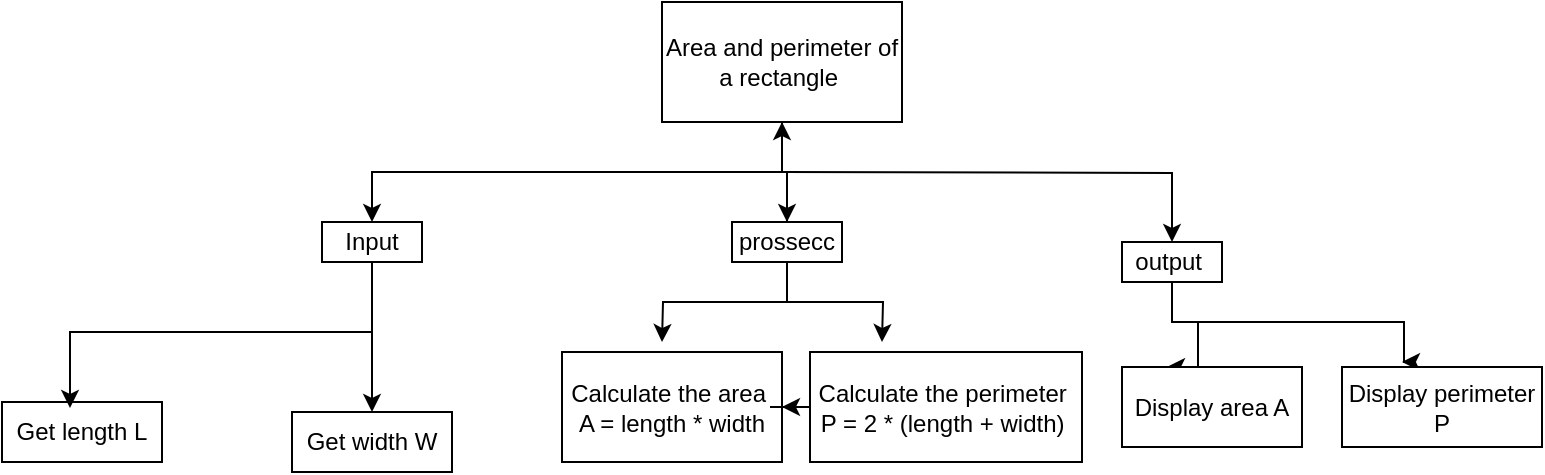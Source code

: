 <mxfile version="26.0.16">
  <diagram id="C5RBs43oDa-KdzZeNtuy" name="Page-1">
    <mxGraphModel dx="840" dy="600" grid="1" gridSize="10" guides="1" tooltips="1" connect="1" arrows="1" fold="1" page="1" pageScale="1" pageWidth="827" pageHeight="1169" math="0" shadow="0">
      <root>
        <mxCell id="WIyWlLk6GJQsqaUBKTNV-0" />
        <mxCell id="WIyWlLk6GJQsqaUBKTNV-1" parent="WIyWlLk6GJQsqaUBKTNV-0" />
        <mxCell id="3LglYpqWa5ygs2vzz9fM-13" style="edgeStyle=orthogonalEdgeStyle;rounded=0;orthogonalLoop=1;jettySize=auto;html=1;entryX=0.5;entryY=0;entryDx=0;entryDy=0;" parent="WIyWlLk6GJQsqaUBKTNV-1" source="3LglYpqWa5ygs2vzz9fM-1" target="3LglYpqWa5ygs2vzz9fM-10" edge="1">
          <mxGeometry relative="1" as="geometry" />
        </mxCell>
        <mxCell id="3LglYpqWa5ygs2vzz9fM-1" value="Area and perimeter of a rectangle&amp;nbsp;" style="rounded=0;whiteSpace=wrap;html=1;" parent="WIyWlLk6GJQsqaUBKTNV-1" vertex="1">
          <mxGeometry x="340" y="30" width="120" height="60" as="geometry" />
        </mxCell>
        <mxCell id="3LglYpqWa5ygs2vzz9fM-35" style="edgeStyle=orthogonalEdgeStyle;rounded=0;orthogonalLoop=1;jettySize=auto;html=1;" parent="WIyWlLk6GJQsqaUBKTNV-1" source="3LglYpqWa5ygs2vzz9fM-9" target="3LglYpqWa5ygs2vzz9fM-17" edge="1">
          <mxGeometry relative="1" as="geometry" />
        </mxCell>
        <mxCell id="3LglYpqWa5ygs2vzz9fM-9" value="Input" style="rounded=0;whiteSpace=wrap;html=1;" parent="WIyWlLk6GJQsqaUBKTNV-1" vertex="1">
          <mxGeometry x="170" y="140" width="50" height="20" as="geometry" />
        </mxCell>
        <mxCell id="3LglYpqWa5ygs2vzz9fM-22" value="" style="edgeStyle=orthogonalEdgeStyle;rounded=0;orthogonalLoop=1;jettySize=auto;html=1;" parent="WIyWlLk6GJQsqaUBKTNV-1" source="3LglYpqWa5ygs2vzz9fM-10" target="3LglYpqWa5ygs2vzz9fM-1" edge="1">
          <mxGeometry relative="1" as="geometry" />
        </mxCell>
        <mxCell id="3LglYpqWa5ygs2vzz9fM-36" style="edgeStyle=orthogonalEdgeStyle;rounded=0;orthogonalLoop=1;jettySize=auto;html=1;exitX=0.5;exitY=1;exitDx=0;exitDy=0;" parent="WIyWlLk6GJQsqaUBKTNV-1" source="3LglYpqWa5ygs2vzz9fM-10" edge="1">
          <mxGeometry relative="1" as="geometry">
            <mxPoint x="340" y="200" as="targetPoint" />
          </mxGeometry>
        </mxCell>
        <mxCell id="3LglYpqWa5ygs2vzz9fM-37" style="edgeStyle=orthogonalEdgeStyle;rounded=0;orthogonalLoop=1;jettySize=auto;html=1;exitX=0.5;exitY=1;exitDx=0;exitDy=0;" parent="WIyWlLk6GJQsqaUBKTNV-1" source="3LglYpqWa5ygs2vzz9fM-10" edge="1">
          <mxGeometry relative="1" as="geometry">
            <mxPoint x="450" y="200" as="targetPoint" />
          </mxGeometry>
        </mxCell>
        <mxCell id="3LglYpqWa5ygs2vzz9fM-10" value="prossecc" style="rounded=0;whiteSpace=wrap;html=1;" parent="WIyWlLk6GJQsqaUBKTNV-1" vertex="1">
          <mxGeometry x="375" y="140" width="55" height="20" as="geometry" />
        </mxCell>
        <mxCell id="3LglYpqWa5ygs2vzz9fM-12" style="edgeStyle=orthogonalEdgeStyle;rounded=0;orthogonalLoop=1;jettySize=auto;html=1;exitX=0.5;exitY=1;exitDx=0;exitDy=0;entryX=0.5;entryY=0;entryDx=0;entryDy=0;" parent="WIyWlLk6GJQsqaUBKTNV-1" source="3LglYpqWa5ygs2vzz9fM-1" target="3LglYpqWa5ygs2vzz9fM-9" edge="1">
          <mxGeometry relative="1" as="geometry">
            <Array as="points">
              <mxPoint x="400" y="115" />
              <mxPoint x="195" y="115" />
            </Array>
          </mxGeometry>
        </mxCell>
        <mxCell id="3LglYpqWa5ygs2vzz9fM-15" value="Get length L" style="rounded=0;whiteSpace=wrap;html=1;" parent="WIyWlLk6GJQsqaUBKTNV-1" vertex="1">
          <mxGeometry x="10" y="230" width="80" height="30" as="geometry" />
        </mxCell>
        <mxCell id="3LglYpqWa5ygs2vzz9fM-17" value="Get width W" style="rounded=0;whiteSpace=wrap;html=1;" parent="WIyWlLk6GJQsqaUBKTNV-1" vertex="1">
          <mxGeometry x="155" y="235" width="80" height="30" as="geometry" />
        </mxCell>
        <mxCell id="3LglYpqWa5ygs2vzz9fM-24" style="edgeStyle=orthogonalEdgeStyle;rounded=0;orthogonalLoop=1;jettySize=auto;html=1;exitX=0.5;exitY=1;exitDx=0;exitDy=0;" parent="WIyWlLk6GJQsqaUBKTNV-1" source="3LglYpqWa5ygs2vzz9fM-10" target="3LglYpqWa5ygs2vzz9fM-10" edge="1">
          <mxGeometry relative="1" as="geometry" />
        </mxCell>
        <mxCell id="3LglYpqWa5ygs2vzz9fM-27" value="" style="edgeStyle=orthogonalEdgeStyle;rounded=0;orthogonalLoop=1;jettySize=auto;html=1;entryX=0.5;entryY=0;entryDx=0;entryDy=0;" parent="WIyWlLk6GJQsqaUBKTNV-1" target="3LglYpqWa5ygs2vzz9fM-25" edge="1">
          <mxGeometry relative="1" as="geometry">
            <mxPoint x="400" y="115" as="sourcePoint" />
            <mxPoint x="585" y="205" as="targetPoint" />
          </mxGeometry>
        </mxCell>
        <mxCell id="3LglYpqWa5ygs2vzz9fM-38" style="edgeStyle=orthogonalEdgeStyle;rounded=0;orthogonalLoop=1;jettySize=auto;html=1;exitX=0.5;exitY=1;exitDx=0;exitDy=0;entryX=0.25;entryY=0;entryDx=0;entryDy=0;" parent="WIyWlLk6GJQsqaUBKTNV-1" source="3LglYpqWa5ygs2vzz9fM-25" target="3LglYpqWa5ygs2vzz9fM-33" edge="1">
          <mxGeometry relative="1" as="geometry">
            <Array as="points">
              <mxPoint x="595" y="190" />
              <mxPoint x="608" y="190" />
            </Array>
          </mxGeometry>
        </mxCell>
        <mxCell id="3LglYpqWa5ygs2vzz9fM-40" style="edgeStyle=orthogonalEdgeStyle;rounded=0;orthogonalLoop=1;jettySize=auto;html=1;exitX=0.5;exitY=1;exitDx=0;exitDy=0;" parent="WIyWlLk6GJQsqaUBKTNV-1" source="3LglYpqWa5ygs2vzz9fM-25" edge="1">
          <mxGeometry relative="1" as="geometry">
            <mxPoint x="710" y="210" as="targetPoint" />
            <Array as="points">
              <mxPoint x="595" y="190" />
              <mxPoint x="711" y="190" />
            </Array>
          </mxGeometry>
        </mxCell>
        <mxCell id="3LglYpqWa5ygs2vzz9fM-25" value="output&amp;nbsp;" style="rounded=0;whiteSpace=wrap;html=1;" parent="WIyWlLk6GJQsqaUBKTNV-1" vertex="1">
          <mxGeometry x="570" y="150" width="50" height="20" as="geometry" />
        </mxCell>
        <mxCell id="3LglYpqWa5ygs2vzz9fM-29" value="Calculate the area&amp;nbsp;&lt;div&gt;A = length * width&lt;/div&gt;" style="rounded=0;whiteSpace=wrap;html=1;" parent="WIyWlLk6GJQsqaUBKTNV-1" vertex="1">
          <mxGeometry x="290" y="205" width="110" height="55" as="geometry" />
        </mxCell>
        <mxCell id="EmXARx8lf9IMqtuLd0gA-2" value="" style="edgeStyle=orthogonalEdgeStyle;rounded=0;orthogonalLoop=1;jettySize=auto;html=1;" edge="1" parent="WIyWlLk6GJQsqaUBKTNV-1" source="3LglYpqWa5ygs2vzz9fM-30" target="3LglYpqWa5ygs2vzz9fM-29">
          <mxGeometry relative="1" as="geometry" />
        </mxCell>
        <mxCell id="3LglYpqWa5ygs2vzz9fM-30" value="Calculate the&amp;nbsp;perimeter&amp;nbsp; P = 2 * (length + width)&amp;nbsp;" style="rounded=0;whiteSpace=wrap;html=1;" parent="WIyWlLk6GJQsqaUBKTNV-1" vertex="1">
          <mxGeometry x="414" y="205" width="136" height="55" as="geometry" />
        </mxCell>
        <mxCell id="3LglYpqWa5ygs2vzz9fM-32" value="Display perimeter P" style="rounded=0;whiteSpace=wrap;html=1;" parent="WIyWlLk6GJQsqaUBKTNV-1" vertex="1">
          <mxGeometry x="680" y="212.5" width="100" height="40" as="geometry" />
        </mxCell>
        <mxCell id="3LglYpqWa5ygs2vzz9fM-33" value="Display area A" style="rounded=0;whiteSpace=wrap;html=1;" parent="WIyWlLk6GJQsqaUBKTNV-1" vertex="1">
          <mxGeometry x="570" y="212.5" width="90" height="40" as="geometry" />
        </mxCell>
        <mxCell id="3LglYpqWa5ygs2vzz9fM-34" style="edgeStyle=orthogonalEdgeStyle;rounded=0;orthogonalLoop=1;jettySize=auto;html=1;exitX=0.5;exitY=1;exitDx=0;exitDy=0;entryX=0.425;entryY=0.1;entryDx=0;entryDy=0;entryPerimeter=0;" parent="WIyWlLk6GJQsqaUBKTNV-1" source="3LglYpqWa5ygs2vzz9fM-9" target="3LglYpqWa5ygs2vzz9fM-15" edge="1">
          <mxGeometry relative="1" as="geometry" />
        </mxCell>
      </root>
    </mxGraphModel>
  </diagram>
</mxfile>
